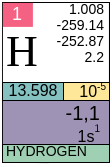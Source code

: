 <mxfile version="22.0.6" type="github">
  <diagram name="Page-1" id="sMeuXygx0KGJLsREs9b4">
    <mxGraphModel dx="115" dy="136" grid="1" gridSize="10" guides="1" tooltips="1" connect="1" arrows="1" fold="1" page="1" pageScale="1" pageWidth="827" pageHeight="1169" math="0" shadow="0">
      <root>
        <mxCell id="0" />
        <mxCell id="1" parent="0" />
        <mxCell id="ryqI51SqivLqqc97rAHL-19" value="" style="group" vertex="1" connectable="0" parent="1">
          <mxGeometry y="-1.066e-14" width="53.5" height="80.2" as="geometry" />
        </mxCell>
        <mxCell id="ryqI51SqivLqqc97rAHL-7" value="0.084" style="rounded=0;whiteSpace=wrap;html=1;strokeWidth=0.1;movable=1;resizable=1;rotatable=1;deletable=1;editable=1;locked=0;connectable=1;container=0;fontSize=7;align=right;strokeColor=none;fillColor=none;" vertex="1" parent="ryqI51SqivLqqc97rAHL-19">
          <mxGeometry x="23.2" y="31.8" width="30" height="8" as="geometry" />
        </mxCell>
        <mxCell id="ryqI51SqivLqqc97rAHL-1" value="" style="rounded=0;whiteSpace=wrap;html=1;strokeWidth=0.5;fillColor=#9e93b5;movable=1;resizable=1;rotatable=1;deletable=1;editable=1;locked=0;connectable=1;container=0;" vertex="1" parent="ryqI51SqivLqqc97rAHL-19">
          <mxGeometry y="1.138e-14" width="53.5" height="80" as="geometry" />
        </mxCell>
        <mxCell id="ryqI51SqivLqqc97rAHL-9" value="&lt;font style=&quot;font-size: 8px;&quot;&gt;1s&lt;/font&gt;&lt;sup&gt;&lt;font style=&quot;font-size: 5px;&quot;&gt;1&lt;/font&gt;&lt;/sup&gt;" style="rounded=0;whiteSpace=wrap;html=1;strokeWidth=0;movable=1;resizable=1;rotatable=1;deletable=1;editable=1;locked=0;connectable=1;fillColor=#9e93b5;dashed=1;strokeColor=none;container=0;align=right;spacingTop=-4;spacingLeft=0;spacingRight=2;" vertex="1" parent="ryqI51SqivLqqc97rAHL-19">
          <mxGeometry x="0.2" y="61.0" width="53" height="10" as="geometry" />
        </mxCell>
        <mxCell id="ryqI51SqivLqqc97rAHL-10" value="" style="endArrow=none;html=1;rounded=0;exitX=1;exitY=0;exitDx=0;exitDy=0;strokeWidth=0.1;movable=1;resizable=1;rotatable=1;deletable=1;editable=1;locked=0;connectable=1;" edge="1" parent="ryqI51SqivLqqc97rAHL-19" source="ryqI51SqivLqqc97rAHL-13">
          <mxGeometry width="50" height="50" relative="1" as="geometry">
            <mxPoint x="-27" y="50.2" as="sourcePoint" />
            <mxPoint x="23" y="0.2" as="targetPoint" />
          </mxGeometry>
        </mxCell>
        <mxCell id="ryqI51SqivLqqc97rAHL-11" value="" style="rounded=0;whiteSpace=wrap;html=1;strokeWidth=0.1;movable=1;resizable=1;rotatable=1;deletable=1;editable=1;locked=0;connectable=1;strokeColor=none;container=0;" vertex="1" parent="ryqI51SqivLqqc97rAHL-19">
          <mxGeometry x="0.2" y="0.25" width="53" height="39.6" as="geometry" />
        </mxCell>
        <mxCell id="ryqI51SqivLqqc97rAHL-12" value="&lt;font style=&quot;font-size: 8px;&quot;&gt;13.598&lt;/font&gt;" style="rounded=0;whiteSpace=wrap;html=1;strokeWidth=0.5;movable=1;resizable=1;rotatable=1;deletable=1;editable=1;locked=0;connectable=1;fillColor=#86C1C1;container=0;fontSize=7;verticalAlign=middle;spacingTop=0;" vertex="1" parent="ryqI51SqivLqqc97rAHL-19">
          <mxGeometry y="40.0" width="30.5" height="9" as="geometry" />
        </mxCell>
        <mxCell id="ryqI51SqivLqqc97rAHL-13" value="&lt;font style=&quot;font-size: 9px;&quot;&gt;1&lt;/font&gt;" style="rounded=0;whiteSpace=wrap;html=1;strokeWidth=0.1;movable=1;resizable=1;rotatable=1;deletable=1;editable=1;locked=0;connectable=1;fillColor=#F56182;fontSize=9;fontColor=#ffffff;strokeColor=none;container=0;" vertex="1" parent="ryqI51SqivLqqc97rAHL-19">
          <mxGeometry x="0.2" y="0.2" width="15" height="12" as="geometry" />
        </mxCell>
        <mxCell id="ryqI51SqivLqqc97rAHL-15" value="" style="endArrow=none;html=1;rounded=0;exitX=1;exitY=0;exitDx=0;exitDy=0;strokeWidth=0.1;movable=1;resizable=1;rotatable=1;deletable=1;editable=1;locked=0;connectable=1;" edge="1" parent="ryqI51SqivLqqc97rAHL-19">
          <mxGeometry width="50" height="50" relative="1" as="geometry">
            <mxPoint x="15" y="80.0" as="sourcePoint" />
            <mxPoint x="23" y="80.2" as="targetPoint" />
          </mxGeometry>
        </mxCell>
        <mxCell id="ryqI51SqivLqqc97rAHL-17" value="-1,1" style="rounded=0;whiteSpace=wrap;html=1;strokeWidth=0;movable=1;resizable=1;rotatable=1;deletable=1;editable=1;locked=0;connectable=1;fillColor=#9e93b5;dashed=1;strokeColor=none;container=0;align=right;fontSize=10;spacingRight=2;" vertex="1" parent="ryqI51SqivLqqc97rAHL-19">
          <mxGeometry x="0.2" y="49.5" width="53" height="11.5" as="geometry" />
        </mxCell>
        <mxCell id="ryqI51SqivLqqc97rAHL-6" value="2.2" style="rounded=0;whiteSpace=wrap;html=1;strokeWidth=0.1;movable=1;resizable=1;rotatable=1;deletable=1;editable=1;locked=0;connectable=1;container=0;fontSize=7;align=right;strokeColor=none;fillColor=none;" vertex="1" parent="ryqI51SqivLqqc97rAHL-19">
          <mxGeometry x="23.2" y="23.8" width="30" height="8" as="geometry" />
        </mxCell>
        <mxCell id="ryqI51SqivLqqc97rAHL-5" value="-252.87" style="rounded=0;whiteSpace=wrap;html=1;strokeWidth=0.1;movable=1;resizable=1;rotatable=1;deletable=1;editable=1;locked=0;connectable=1;container=0;fontSize=7;align=right;strokeColor=none;fillColor=none;" vertex="1" parent="ryqI51SqivLqqc97rAHL-19">
          <mxGeometry x="23.2" y="15.8" width="30" height="8" as="geometry" />
        </mxCell>
        <mxCell id="ryqI51SqivLqqc97rAHL-4" value="-259.14" style="rounded=0;whiteSpace=wrap;html=1;strokeWidth=0.1;movable=1;resizable=1;rotatable=1;deletable=1;editable=1;locked=0;connectable=1;container=0;fontSize=7;align=right;strokeColor=none;fillColor=none;" vertex="1" parent="ryqI51SqivLqqc97rAHL-19">
          <mxGeometry x="23.2" y="7.8" width="30" height="8" as="geometry" />
        </mxCell>
        <mxCell id="ryqI51SqivLqqc97rAHL-3" value="1.008" style="rounded=0;whiteSpace=wrap;html=1;strokeWidth=0.1;movable=1;resizable=1;rotatable=1;deletable=1;editable=1;locked=0;connectable=1;container=0;fontSize=7;align=right;strokeColor=none;fillColor=none;" vertex="1" parent="ryqI51SqivLqqc97rAHL-19">
          <mxGeometry x="23.2" width="30" height="7.8" as="geometry" />
        </mxCell>
        <mxCell id="ryqI51SqivLqqc97rAHL-14" value="H" style="rounded=0;whiteSpace=wrap;html=1;strokeWidth=0.1;movable=1;resizable=1;rotatable=1;deletable=1;editable=1;locked=0;connectable=1;strokeColor=none;container=0;align=left;fontSize=22;fontFamily=Tahoma;verticalAlign=bottom;fillColor=none;" vertex="1" parent="ryqI51SqivLqqc97rAHL-19">
          <mxGeometry x="0.2" y="12.2" width="29.8" height="27.5" as="geometry" />
        </mxCell>
        <mxCell id="ryqI51SqivLqqc97rAHL-8" value="10&lt;sup&gt;&lt;font style=&quot;font-size: 5px;&quot;&gt;-5&lt;/font&gt;&lt;/sup&gt;" style="rounded=0;whiteSpace=wrap;html=1;strokeWidth=0.5;movable=1;resizable=1;rotatable=1;deletable=1;editable=1;locked=0;connectable=1;fillColor=#ffe799;container=0;fontSize=8;align=right;spacingTop=-1;spacingRight=0;" vertex="1" parent="ryqI51SqivLqqc97rAHL-19">
          <mxGeometry x="30.5" y="40.0" width="23" height="9" as="geometry" />
        </mxCell>
        <mxCell id="ryqI51SqivLqqc97rAHL-2" value="&lt;font style=&quot;font-size: 7px;&quot;&gt;HYDROGEN&lt;/font&gt;" style="rounded=0;whiteSpace=wrap;html=1;strokeWidth=0.5;fontSize=7;verticalAlign=middle;horizontal=1;spacing=2;spacingBottom=-4;spacingTop=-5;align=left;movable=1;resizable=1;rotatable=1;deletable=1;editable=1;locked=0;connectable=1;container=0;fillColor=#9FD0B3;" vertex="1" parent="ryqI51SqivLqqc97rAHL-19">
          <mxGeometry y="71.0" width="53.5" height="9" as="geometry" />
        </mxCell>
      </root>
    </mxGraphModel>
  </diagram>
</mxfile>
